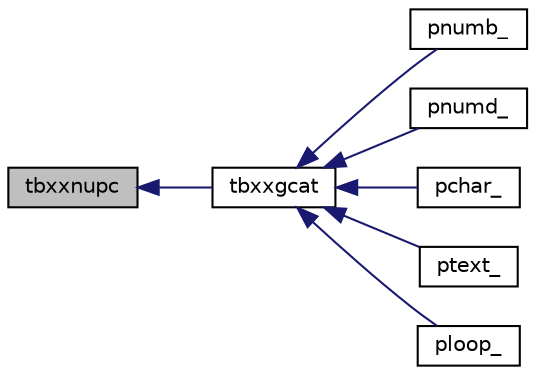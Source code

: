 digraph "tbxxnupc"
{
  edge [fontname="Helvetica",fontsize="10",labelfontname="Helvetica",labelfontsize="10"];
  node [fontname="Helvetica",fontsize="10",shape=record];
  rankdir="LR";
  Node1 [label="tbxxnupc",height=0.2,width=0.4,color="black", fillcolor="grey75", style="filled", fontcolor="black"];
  Node1 -> Node2 [dir="back",color="midnightblue",fontsize="10",style="solid",fontname="Helvetica"];
  Node2 [label="tbxxgcat",height=0.2,width=0.4,color="black", fillcolor="white", style="filled",URL="$ciftbx_8f.html#a3f95906b7a96897d02795dc4573ddd6b"];
  Node2 -> Node3 [dir="back",color="midnightblue",fontsize="10",style="solid",fontname="Helvetica"];
  Node3 [label="pnumb_",height=0.2,width=0.4,color="black", fillcolor="white", style="filled",URL="$ciftbx_8f.html#a762e7d891738400070c4bc377aba476f"];
  Node2 -> Node4 [dir="back",color="midnightblue",fontsize="10",style="solid",fontname="Helvetica"];
  Node4 [label="pnumd_",height=0.2,width=0.4,color="black", fillcolor="white", style="filled",URL="$ciftbx_8f.html#aca4e519718b63206d44b7446e084fe46"];
  Node2 -> Node5 [dir="back",color="midnightblue",fontsize="10",style="solid",fontname="Helvetica"];
  Node5 [label="pchar_",height=0.2,width=0.4,color="black", fillcolor="white", style="filled",URL="$ciftbx_8f.html#a2bf0d6d32275f871f14318f8edff68d6"];
  Node2 -> Node6 [dir="back",color="midnightblue",fontsize="10",style="solid",fontname="Helvetica"];
  Node6 [label="ptext_",height=0.2,width=0.4,color="black", fillcolor="white", style="filled",URL="$ciftbx_8f.html#ac290785fd800f64bb1cf30e3cdbc03b8"];
  Node2 -> Node7 [dir="back",color="midnightblue",fontsize="10",style="solid",fontname="Helvetica"];
  Node7 [label="ploop_",height=0.2,width=0.4,color="black", fillcolor="white", style="filled",URL="$ciftbx_8f.html#ae69863afb7878b321eccc42e1071eaa1"];
}

